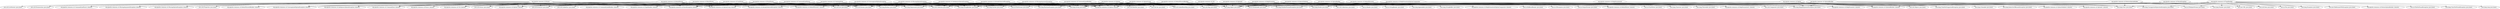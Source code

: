 digraph "classes" {
    // Path: java_projects/cleaned_final_projects/commons-cli/target/classes
   "org.apache.commons.cli.AlreadySelectedException"  -> "java.lang.String (java.base)";
   "org.apache.commons.cli.AlreadySelectedException"  -> "java.lang.StringBuilder (java.base)";
   "org.apache.commons.cli.AlreadySelectedException"  -> "org.apache.commons.cli.Option (classes)";
   "org.apache.commons.cli.AlreadySelectedException"  -> "org.apache.commons.cli.OptionGroup (classes)";
   "org.apache.commons.cli.AlreadySelectedException"  -> "org.apache.commons.cli.ParseException (classes)";
   "org.apache.commons.cli.AmbiguousOptionException"  -> "java.lang.Object (java.base)";
   "org.apache.commons.cli.AmbiguousOptionException"  -> "java.lang.String (java.base)";
   "org.apache.commons.cli.AmbiguousOptionException"  -> "java.lang.StringBuilder (java.base)";
   "org.apache.commons.cli.AmbiguousOptionException"  -> "java.util.Collection (java.base)";
   "org.apache.commons.cli.AmbiguousOptionException"  -> "java.util.Iterator (java.base)";
   "org.apache.commons.cli.AmbiguousOptionException"  -> "org.apache.commons.cli.UnrecognizedOptionException (classes)";
   "org.apache.commons.cli.BasicParser"               -> "java.lang.Deprecated (java.base)";
   "org.apache.commons.cli.BasicParser"               -> "java.lang.String (java.base)";
   "org.apache.commons.cli.BasicParser"               -> "org.apache.commons.cli.Options (classes)";
   "org.apache.commons.cli.BasicParser"               -> "org.apache.commons.cli.Parser (classes)";
   "org.apache.commons.cli.CommandLine"               -> "java.io.PrintStream (java.base)";
   "org.apache.commons.cli.CommandLine"               -> "java.io.Serializable (java.base)";
   "org.apache.commons.cli.CommandLine"               -> "java.lang.Deprecated (java.base)";
   "org.apache.commons.cli.CommandLine"               -> "java.lang.Object (java.base)";
   "org.apache.commons.cli.CommandLine"               -> "java.lang.String (java.base)";
   "org.apache.commons.cli.CommandLine"               -> "java.lang.StringBuilder (java.base)";
   "org.apache.commons.cli.CommandLine"               -> "java.lang.System (java.base)";
   "org.apache.commons.cli.CommandLine"               -> "java.util.ArrayList (java.base)";
   "org.apache.commons.cli.CommandLine"               -> "java.util.Collection (java.base)";
   "org.apache.commons.cli.CommandLine"               -> "java.util.Iterator (java.base)";
   "org.apache.commons.cli.CommandLine"               -> "java.util.LinkedList (java.base)";
   "org.apache.commons.cli.CommandLine"               -> "java.util.List (java.base)";
   "org.apache.commons.cli.CommandLine"               -> "java.util.Properties (java.base)";
   "org.apache.commons.cli.CommandLine"               -> "org.apache.commons.cli.CommandLine$Builder (classes)";
   "org.apache.commons.cli.CommandLine"               -> "org.apache.commons.cli.Option (classes)";
   "org.apache.commons.cli.CommandLine"               -> "org.apache.commons.cli.ParseException (classes)";
   "org.apache.commons.cli.CommandLine"               -> "org.apache.commons.cli.TypeHandler (classes)";
   "org.apache.commons.cli.CommandLine"               -> "org.apache.commons.cli.Util (classes)";
   "org.apache.commons.cli.CommandLine$Builder"       -> "java.lang.Object (java.base)";
   "org.apache.commons.cli.CommandLine$Builder"       -> "java.lang.String (java.base)";
   "org.apache.commons.cli.CommandLine$Builder"       -> "org.apache.commons.cli.CommandLine (classes)";
   "org.apache.commons.cli.CommandLine$Builder"       -> "org.apache.commons.cli.Option (classes)";
   "org.apache.commons.cli.CommandLineParser"         -> "java.lang.Object (java.base)";
   "org.apache.commons.cli.CommandLineParser"         -> "java.lang.String (java.base)";
   "org.apache.commons.cli.CommandLineParser"         -> "org.apache.commons.cli.CommandLine (classes)";
   "org.apache.commons.cli.CommandLineParser"         -> "org.apache.commons.cli.Options (classes)";
   "org.apache.commons.cli.CommandLineParser"         -> "org.apache.commons.cli.ParseException (classes)";
   "org.apache.commons.cli.DefaultParser"             -> "java.lang.Boolean (java.base)";
   "org.apache.commons.cli.DefaultParser"             -> "java.lang.Double (java.base)";
   "org.apache.commons.cli.DefaultParser"             -> "java.lang.NumberFormatException (java.base)";
   "org.apache.commons.cli.DefaultParser"             -> "java.lang.Object (java.base)";
   "org.apache.commons.cli.DefaultParser"             -> "java.lang.String (java.base)";
   "org.apache.commons.cli.DefaultParser"             -> "java.lang.StringBuilder (java.base)";
   "org.apache.commons.cli.DefaultParser"             -> "java.util.ArrayList (java.base)";
   "org.apache.commons.cli.DefaultParser"             -> "java.util.Collection (java.base)";
   "org.apache.commons.cli.DefaultParser"             -> "java.util.Enumeration (java.base)";
   "org.apache.commons.cli.DefaultParser"             -> "java.util.Iterator (java.base)";
   "org.apache.commons.cli.DefaultParser"             -> "java.util.List (java.base)";
   "org.apache.commons.cli.DefaultParser"             -> "java.util.Properties (java.base)";
   "org.apache.commons.cli.DefaultParser"             -> "org.apache.commons.cli.AlreadySelectedException (classes)";
   "org.apache.commons.cli.DefaultParser"             -> "org.apache.commons.cli.AmbiguousOptionException (classes)";
   "org.apache.commons.cli.DefaultParser"             -> "org.apache.commons.cli.CommandLine (classes)";
   "org.apache.commons.cli.DefaultParser"             -> "org.apache.commons.cli.CommandLineParser (classes)";
   "org.apache.commons.cli.DefaultParser"             -> "org.apache.commons.cli.DefaultParser$1 (classes)";
   "org.apache.commons.cli.DefaultParser"             -> "org.apache.commons.cli.DefaultParser$Builder (classes)";
   "org.apache.commons.cli.DefaultParser"             -> "org.apache.commons.cli.MissingArgumentException (classes)";
   "org.apache.commons.cli.DefaultParser"             -> "org.apache.commons.cli.MissingOptionException (classes)";
   "org.apache.commons.cli.DefaultParser"             -> "org.apache.commons.cli.Option (classes)";
   "org.apache.commons.cli.DefaultParser"             -> "org.apache.commons.cli.OptionGroup (classes)";
   "org.apache.commons.cli.DefaultParser"             -> "org.apache.commons.cli.Options (classes)";
   "org.apache.commons.cli.DefaultParser"             -> "org.apache.commons.cli.ParseException (classes)";
   "org.apache.commons.cli.DefaultParser"             -> "org.apache.commons.cli.UnrecognizedOptionException (classes)";
   "org.apache.commons.cli.DefaultParser"             -> "org.apache.commons.cli.Util (classes)";
   "org.apache.commons.cli.DefaultParser$1"           -> "java.lang.Object (java.base)";
   "org.apache.commons.cli.DefaultParser$1"           -> "org.apache.commons.cli.DefaultParser (classes)";
   "org.apache.commons.cli.DefaultParser$Builder"     -> "java.lang.Boolean (java.base)";
   "org.apache.commons.cli.DefaultParser$Builder"     -> "java.lang.Object (java.base)";
   "org.apache.commons.cli.DefaultParser$Builder"     -> "org.apache.commons.cli.DefaultParser (classes)";
   "org.apache.commons.cli.DefaultParser$Builder"     -> "org.apache.commons.cli.DefaultParser$1 (classes)";
   "org.apache.commons.cli.GnuParser"                 -> "java.lang.Deprecated (java.base)";
   "org.apache.commons.cli.GnuParser"                 -> "java.lang.Object (java.base)";
   "org.apache.commons.cli.GnuParser"                 -> "java.lang.String (java.base)";
   "org.apache.commons.cli.GnuParser"                 -> "java.util.ArrayList (java.base)";
   "org.apache.commons.cli.GnuParser"                 -> "java.util.List (java.base)";
   "org.apache.commons.cli.GnuParser"                 -> "org.apache.commons.cli.Options (classes)";
   "org.apache.commons.cli.GnuParser"                 -> "org.apache.commons.cli.Parser (classes)";
   "org.apache.commons.cli.GnuParser"                 -> "org.apache.commons.cli.Util (classes)";
   "org.apache.commons.cli.HelpFormatter"             -> "java.io.BufferedReader (java.base)";
   "org.apache.commons.cli.HelpFormatter"             -> "java.io.IOException (java.base)";
   "org.apache.commons.cli.HelpFormatter"             -> "java.io.OutputStream (java.base)";
   "org.apache.commons.cli.HelpFormatter"             -> "java.io.PrintStream (java.base)";
   "org.apache.commons.cli.HelpFormatter"             -> "java.io.PrintWriter (java.base)";
   "org.apache.commons.cli.HelpFormatter"             -> "java.io.Reader (java.base)";
   "org.apache.commons.cli.HelpFormatter"             -> "java.io.StringReader (java.base)";
   "org.apache.commons.cli.HelpFormatter"             -> "java.lang.Appendable (java.base)";
   "org.apache.commons.cli.HelpFormatter"             -> "java.lang.Character (java.base)";
   "org.apache.commons.cli.HelpFormatter"             -> "java.lang.Deprecated (java.base)";
   "org.apache.commons.cli.HelpFormatter"             -> "java.lang.IllegalArgumentException (java.base)";
   "org.apache.commons.cli.HelpFormatter"             -> "java.lang.Object (java.base)";
   "org.apache.commons.cli.HelpFormatter"             -> "java.lang.String (java.base)";
   "org.apache.commons.cli.HelpFormatter"             -> "java.lang.StringBuffer (java.base)";
   "org.apache.commons.cli.HelpFormatter"             -> "java.lang.StringBuilder (java.base)";
   "org.apache.commons.cli.HelpFormatter"             -> "java.lang.System (java.base)";
   "org.apache.commons.cli.HelpFormatter"             -> "java.util.ArrayList (java.base)";
   "org.apache.commons.cli.HelpFormatter"             -> "java.util.Arrays (java.base)";
   "org.apache.commons.cli.HelpFormatter"             -> "java.util.Collection (java.base)";
   "org.apache.commons.cli.HelpFormatter"             -> "java.util.Collections (java.base)";
   "org.apache.commons.cli.HelpFormatter"             -> "java.util.Comparator (java.base)";
   "org.apache.commons.cli.HelpFormatter"             -> "java.util.Iterator (java.base)";
   "org.apache.commons.cli.HelpFormatter"             -> "java.util.List (java.base)";
   "org.apache.commons.cli.HelpFormatter"             -> "org.apache.commons.cli.HelpFormatter$1 (classes)";
   "org.apache.commons.cli.HelpFormatter"             -> "org.apache.commons.cli.HelpFormatter$OptionComparator (classes)";
   "org.apache.commons.cli.HelpFormatter"             -> "org.apache.commons.cli.Option (classes)";
   "org.apache.commons.cli.HelpFormatter"             -> "org.apache.commons.cli.OptionGroup (classes)";
   "org.apache.commons.cli.HelpFormatter"             -> "org.apache.commons.cli.Options (classes)";
   "org.apache.commons.cli.HelpFormatter$1"           -> "java.lang.Object (java.base)";
   "org.apache.commons.cli.HelpFormatter$1"           -> "org.apache.commons.cli.HelpFormatter (classes)";
   "org.apache.commons.cli.HelpFormatter$OptionComparator" -> "java.io.Serializable (java.base)";
   "org.apache.commons.cli.HelpFormatter$OptionComparator" -> "java.lang.Object (java.base)";
   "org.apache.commons.cli.HelpFormatter$OptionComparator" -> "java.lang.String (java.base)";
   "org.apache.commons.cli.HelpFormatter$OptionComparator" -> "java.util.Comparator (java.base)";
   "org.apache.commons.cli.HelpFormatter$OptionComparator" -> "org.apache.commons.cli.HelpFormatter (classes)";
   "org.apache.commons.cli.HelpFormatter$OptionComparator" -> "org.apache.commons.cli.HelpFormatter$1 (classes)";
   "org.apache.commons.cli.HelpFormatter$OptionComparator" -> "org.apache.commons.cli.Option (classes)";
   "org.apache.commons.cli.MissingArgumentException"  -> "java.lang.String (java.base)";
   "org.apache.commons.cli.MissingArgumentException"  -> "java.lang.StringBuilder (java.base)";
   "org.apache.commons.cli.MissingArgumentException"  -> "org.apache.commons.cli.Option (classes)";
   "org.apache.commons.cli.MissingArgumentException"  -> "org.apache.commons.cli.ParseException (classes)";
   "org.apache.commons.cli.MissingOptionException"    -> "java.lang.Object (java.base)";
   "org.apache.commons.cli.MissingOptionException"    -> "java.lang.String (java.base)";
   "org.apache.commons.cli.MissingOptionException"    -> "java.lang.StringBuilder (java.base)";
   "org.apache.commons.cli.MissingOptionException"    -> "java.util.Iterator (java.base)";
   "org.apache.commons.cli.MissingOptionException"    -> "java.util.List (java.base)";
   "org.apache.commons.cli.MissingOptionException"    -> "org.apache.commons.cli.ParseException (classes)";
   "org.apache.commons.cli.Option"                    -> "java.io.Serializable (java.base)";
   "org.apache.commons.cli.Option"                    -> "java.lang.Class (java.base)";
   "org.apache.commons.cli.Option"                    -> "java.lang.CloneNotSupportedException (java.base)";
   "org.apache.commons.cli.Option"                    -> "java.lang.Cloneable (java.base)";
   "org.apache.commons.cli.Option"                    -> "java.lang.Deprecated (java.base)";
   "org.apache.commons.cli.Option"                    -> "java.lang.IllegalArgumentException (java.base)";
   "org.apache.commons.cli.Option"                    -> "java.lang.IndexOutOfBoundsException (java.base)";
   "org.apache.commons.cli.Option"                    -> "java.lang.Object (java.base)";
   "org.apache.commons.cli.Option"                    -> "java.lang.RuntimeException (java.base)";
   "org.apache.commons.cli.Option"                    -> "java.lang.String (java.base)";
   "org.apache.commons.cli.Option"                    -> "java.lang.StringBuilder (java.base)";
   "org.apache.commons.cli.Option"                    -> "java.lang.UnsupportedOperationException (java.base)";
   "org.apache.commons.cli.Option"                    -> "java.util.ArrayList (java.base)";
   "org.apache.commons.cli.Option"                    -> "java.util.Collection (java.base)";
   "org.apache.commons.cli.Option"                    -> "java.util.List (java.base)";
   "org.apache.commons.cli.Option"                    -> "java.util.Objects (java.base)";
   "org.apache.commons.cli.Option"                    -> "org.apache.commons.cli.Option$1 (classes)";
   "org.apache.commons.cli.Option"                    -> "org.apache.commons.cli.Option$Builder (classes)";
   "org.apache.commons.cli.Option"                    -> "org.apache.commons.cli.OptionValidator (classes)";
   "org.apache.commons.cli.Option$1"                  -> "java.lang.Object (java.base)";
   "org.apache.commons.cli.Option$1"                  -> "org.apache.commons.cli.Option (classes)";
   "org.apache.commons.cli.Option$Builder"            -> "java.lang.Class (java.base)";
   "org.apache.commons.cli.Option$Builder"            -> "java.lang.IllegalArgumentException (java.base)";
   "org.apache.commons.cli.Option$Builder"            -> "java.lang.Object (java.base)";
   "org.apache.commons.cli.Option$Builder"            -> "java.lang.String (java.base)";
   "org.apache.commons.cli.Option$Builder"            -> "org.apache.commons.cli.Option (classes)";
   "org.apache.commons.cli.Option$Builder"            -> "org.apache.commons.cli.Option$1 (classes)";
   "org.apache.commons.cli.Option$Builder"            -> "org.apache.commons.cli.OptionValidator (classes)";
   "org.apache.commons.cli.OptionBuilder"             -> "java.lang.Class (java.base)";
   "org.apache.commons.cli.OptionBuilder"             -> "java.lang.Deprecated (java.base)";
   "org.apache.commons.cli.OptionBuilder"             -> "java.lang.IllegalArgumentException (java.base)";
   "org.apache.commons.cli.OptionBuilder"             -> "java.lang.Object (java.base)";
   "org.apache.commons.cli.OptionBuilder"             -> "java.lang.String (java.base)";
   "org.apache.commons.cli.OptionBuilder"             -> "java.lang.Throwable (java.base)";
   "org.apache.commons.cli.OptionBuilder"             -> "org.apache.commons.cli.Option (classes)";
   "org.apache.commons.cli.OptionGroup"               -> "java.io.Serializable (java.base)";
   "org.apache.commons.cli.OptionGroup"               -> "java.lang.Object (java.base)";
   "org.apache.commons.cli.OptionGroup"               -> "java.lang.String (java.base)";
   "org.apache.commons.cli.OptionGroup"               -> "java.lang.StringBuilder (java.base)";
   "org.apache.commons.cli.OptionGroup"               -> "java.util.Collection (java.base)";
   "org.apache.commons.cli.OptionGroup"               -> "java.util.Iterator (java.base)";
   "org.apache.commons.cli.OptionGroup"               -> "java.util.LinkedHashMap (java.base)";
   "org.apache.commons.cli.OptionGroup"               -> "java.util.Map (java.base)";
   "org.apache.commons.cli.OptionGroup"               -> "java.util.Set (java.base)";
   "org.apache.commons.cli.OptionGroup"               -> "org.apache.commons.cli.AlreadySelectedException (classes)";
   "org.apache.commons.cli.OptionGroup"               -> "org.apache.commons.cli.Option (classes)";
   "org.apache.commons.cli.OptionValidator"           -> "java.lang.Character (java.base)";
   "org.apache.commons.cli.OptionValidator"           -> "java.lang.IllegalArgumentException (java.base)";
   "org.apache.commons.cli.OptionValidator"           -> "java.lang.Object (java.base)";
   "org.apache.commons.cli.OptionValidator"           -> "java.lang.String (java.base)";
   "org.apache.commons.cli.OptionValidator"           -> "java.lang.StringBuilder (java.base)";
   "org.apache.commons.cli.Options"                   -> "java.io.Serializable (java.base)";
   "org.apache.commons.cli.Options"                   -> "java.lang.Object (java.base)";
   "org.apache.commons.cli.Options"                   -> "java.lang.String (java.base)";
   "org.apache.commons.cli.Options"                   -> "java.lang.StringBuilder (java.base)";
   "org.apache.commons.cli.Options"                   -> "java.util.ArrayList (java.base)";
   "org.apache.commons.cli.Options"                   -> "java.util.Collection (java.base)";
   "org.apache.commons.cli.Options"                   -> "java.util.Collections (java.base)";
   "org.apache.commons.cli.Options"                   -> "java.util.HashSet (java.base)";
   "org.apache.commons.cli.Options"                   -> "java.util.Iterator (java.base)";
   "org.apache.commons.cli.Options"                   -> "java.util.LinkedHashMap (java.base)";
   "org.apache.commons.cli.Options"                   -> "java.util.List (java.base)";
   "org.apache.commons.cli.Options"                   -> "java.util.Map (java.base)";
   "org.apache.commons.cli.Options"                   -> "java.util.Set (java.base)";
   "org.apache.commons.cli.Options"                   -> "org.apache.commons.cli.Option (classes)";
   "org.apache.commons.cli.Options"                   -> "org.apache.commons.cli.Option$Builder (classes)";
   "org.apache.commons.cli.Options"                   -> "org.apache.commons.cli.OptionGroup (classes)";
   "org.apache.commons.cli.Options"                   -> "org.apache.commons.cli.Util (classes)";
   "org.apache.commons.cli.ParseException"            -> "java.lang.Exception (java.base)";
   "org.apache.commons.cli.ParseException"            -> "java.lang.String (java.base)";
   "org.apache.commons.cli.Parser"                    -> "java.lang.Deprecated (java.base)";
   "org.apache.commons.cli.Parser"                    -> "java.lang.Object (java.base)";
   "org.apache.commons.cli.Parser"                    -> "java.lang.RuntimeException (java.base)";
   "org.apache.commons.cli.Parser"                    -> "java.lang.String (java.base)";
   "org.apache.commons.cli.Parser"                    -> "java.lang.StringBuilder (java.base)";
   "org.apache.commons.cli.Parser"                    -> "java.util.ArrayList (java.base)";
   "org.apache.commons.cli.Parser"                    -> "java.util.Arrays (java.base)";
   "org.apache.commons.cli.Parser"                    -> "java.util.Collection (java.base)";
   "org.apache.commons.cli.Parser"                    -> "java.util.Enumeration (java.base)";
   "org.apache.commons.cli.Parser"                    -> "java.util.Iterator (java.base)";
   "org.apache.commons.cli.Parser"                    -> "java.util.List (java.base)";
   "org.apache.commons.cli.Parser"                    -> "java.util.ListIterator (java.base)";
   "org.apache.commons.cli.Parser"                    -> "java.util.Properties (java.base)";
   "org.apache.commons.cli.Parser"                    -> "org.apache.commons.cli.CommandLine (classes)";
   "org.apache.commons.cli.Parser"                    -> "org.apache.commons.cli.CommandLineParser (classes)";
   "org.apache.commons.cli.Parser"                    -> "org.apache.commons.cli.MissingArgumentException (classes)";
   "org.apache.commons.cli.Parser"                    -> "org.apache.commons.cli.MissingOptionException (classes)";
   "org.apache.commons.cli.Parser"                    -> "org.apache.commons.cli.Option (classes)";
   "org.apache.commons.cli.Parser"                    -> "org.apache.commons.cli.OptionGroup (classes)";
   "org.apache.commons.cli.Parser"                    -> "org.apache.commons.cli.Options (classes)";
   "org.apache.commons.cli.Parser"                    -> "org.apache.commons.cli.ParseException (classes)";
   "org.apache.commons.cli.Parser"                    -> "org.apache.commons.cli.UnrecognizedOptionException (classes)";
   "org.apache.commons.cli.Parser"                    -> "org.apache.commons.cli.Util (classes)";
   "org.apache.commons.cli.PatternOptionBuilder"      -> "java.io.File (java.base)";
   "org.apache.commons.cli.PatternOptionBuilder"      -> "java.io.FileInputStream (java.base)";
   "org.apache.commons.cli.PatternOptionBuilder"      -> "java.lang.Class (java.base)";
   "org.apache.commons.cli.PatternOptionBuilder"      -> "java.lang.Number (java.base)";
   "org.apache.commons.cli.PatternOptionBuilder"      -> "java.lang.Object (java.base)";
   "org.apache.commons.cli.PatternOptionBuilder"      -> "java.lang.String (java.base)";
   "org.apache.commons.cli.PatternOptionBuilder"      -> "java.net.URL (java.base)";
   "org.apache.commons.cli.PatternOptionBuilder"      -> "java.util.Date (java.base)";
   "org.apache.commons.cli.PatternOptionBuilder"      -> "org.apache.commons.cli.Option (classes)";
   "org.apache.commons.cli.PatternOptionBuilder"      -> "org.apache.commons.cli.Option$Builder (classes)";
   "org.apache.commons.cli.PatternOptionBuilder"      -> "org.apache.commons.cli.Options (classes)";
   "org.apache.commons.cli.PosixParser"               -> "java.lang.Deprecated (java.base)";
   "org.apache.commons.cli.PosixParser"               -> "java.lang.Object (java.base)";
   "org.apache.commons.cli.PosixParser"               -> "java.lang.String (java.base)";
   "org.apache.commons.cli.PosixParser"               -> "java.lang.StringBuilder (java.base)";
   "org.apache.commons.cli.PosixParser"               -> "java.util.ArrayList (java.base)";
   "org.apache.commons.cli.PosixParser"               -> "java.util.Arrays (java.base)";
   "org.apache.commons.cli.PosixParser"               -> "java.util.Collection (java.base)";
   "org.apache.commons.cli.PosixParser"               -> "java.util.Iterator (java.base)";
   "org.apache.commons.cli.PosixParser"               -> "java.util.List (java.base)";
   "org.apache.commons.cli.PosixParser"               -> "org.apache.commons.cli.AmbiguousOptionException (classes)";
   "org.apache.commons.cli.PosixParser"               -> "org.apache.commons.cli.Option (classes)";
   "org.apache.commons.cli.PosixParser"               -> "org.apache.commons.cli.Options (classes)";
   "org.apache.commons.cli.PosixParser"               -> "org.apache.commons.cli.ParseException (classes)";
   "org.apache.commons.cli.PosixParser"               -> "org.apache.commons.cli.Parser (classes)";
   "org.apache.commons.cli.PosixParser"               -> "org.apache.commons.cli.Util (classes)";
   "org.apache.commons.cli.TypeHandler"               -> "java.io.File (java.base)";
   "org.apache.commons.cli.TypeHandler"               -> "java.io.FileInputStream (java.base)";
   "org.apache.commons.cli.TypeHandler"               -> "java.io.FileNotFoundException (java.base)";
   "org.apache.commons.cli.TypeHandler"               -> "java.lang.Class (java.base)";
   "org.apache.commons.cli.TypeHandler"               -> "java.lang.ClassNotFoundException (java.base)";
   "org.apache.commons.cli.TypeHandler"               -> "java.lang.Double (java.base)";
   "org.apache.commons.cli.TypeHandler"               -> "java.lang.Exception (java.base)";
   "org.apache.commons.cli.TypeHandler"               -> "java.lang.Long (java.base)";
   "org.apache.commons.cli.TypeHandler"               -> "java.lang.Number (java.base)";
   "org.apache.commons.cli.TypeHandler"               -> "java.lang.NumberFormatException (java.base)";
   "org.apache.commons.cli.TypeHandler"               -> "java.lang.Object (java.base)";
   "org.apache.commons.cli.TypeHandler"               -> "java.lang.String (java.base)";
   "org.apache.commons.cli.TypeHandler"               -> "java.lang.StringBuilder (java.base)";
   "org.apache.commons.cli.TypeHandler"               -> "java.lang.UnsupportedOperationException (java.base)";
   "org.apache.commons.cli.TypeHandler"               -> "java.net.MalformedURLException (java.base)";
   "org.apache.commons.cli.TypeHandler"               -> "java.net.URL (java.base)";
   "org.apache.commons.cli.TypeHandler"               -> "java.util.Date (java.base)";
   "org.apache.commons.cli.TypeHandler"               -> "org.apache.commons.cli.ParseException (classes)";
   "org.apache.commons.cli.TypeHandler"               -> "org.apache.commons.cli.PatternOptionBuilder (classes)";
   "org.apache.commons.cli.UnrecognizedOptionException" -> "java.lang.String (java.base)";
   "org.apache.commons.cli.UnrecognizedOptionException" -> "org.apache.commons.cli.ParseException (classes)";
   "org.apache.commons.cli.Util"                      -> "java.lang.Object (java.base)";
   "org.apache.commons.cli.Util"                      -> "java.lang.String (java.base)";
}
